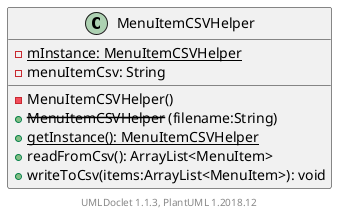@startuml

    class MenuItemCSVHelper [[../sg/edu/ntu/scse/cz2002/util/MenuItemCSVHelper.html]] {
        {static} -mInstance: MenuItemCSVHelper
        -menuItemCsv: String
        -MenuItemCSVHelper()
        + --MenuItemCSVHelper-- (filename:String)
        {static} +getInstance(): MenuItemCSVHelper
        +readFromCsv(): ArrayList<MenuItem>
        +writeToCsv(items:ArrayList<MenuItem>): void
    }


    center footer UMLDoclet 1.1.3, PlantUML 1.2018.12
@enduml
